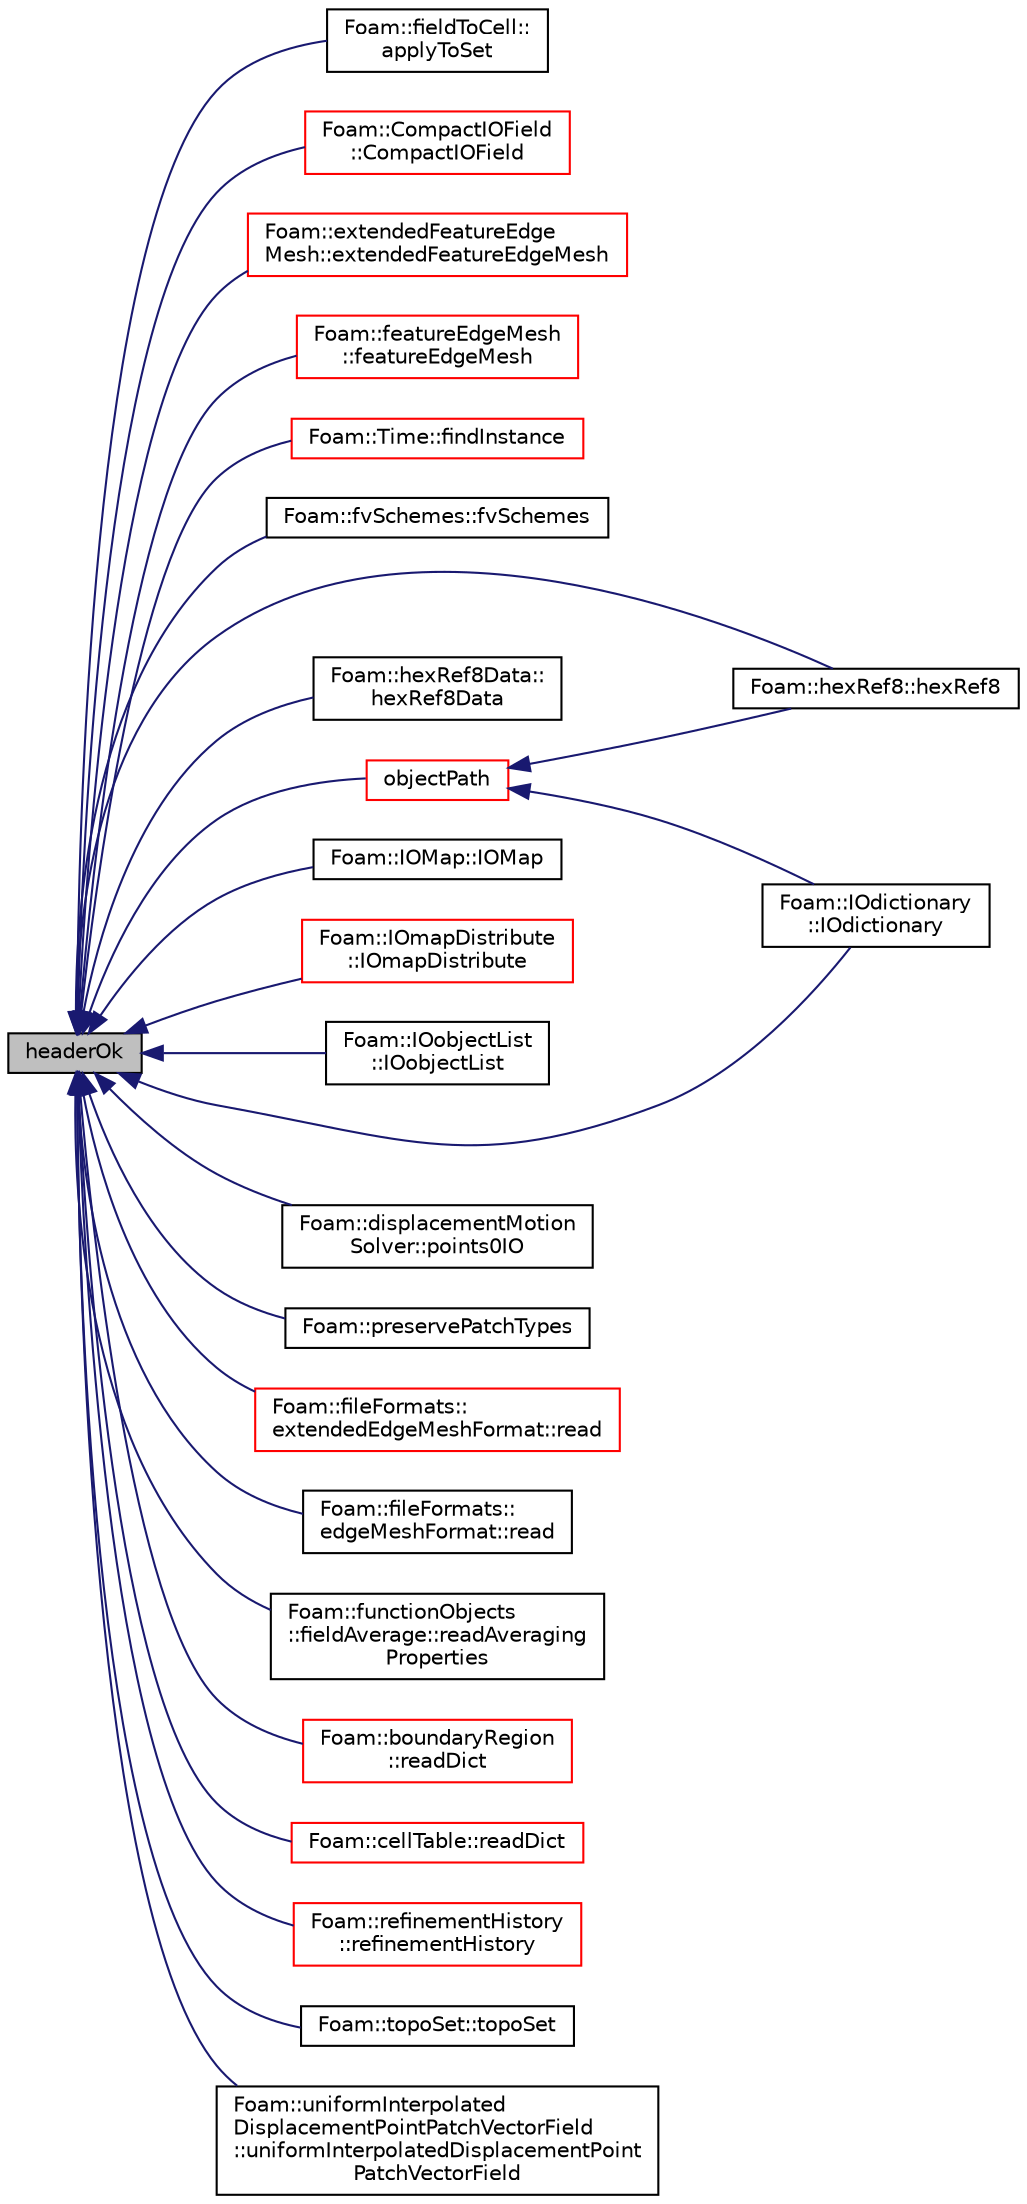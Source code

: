 digraph "headerOk"
{
  bgcolor="transparent";
  edge [fontname="Helvetica",fontsize="10",labelfontname="Helvetica",labelfontsize="10"];
  node [fontname="Helvetica",fontsize="10",shape=record];
  rankdir="LR";
  Node20428 [label="headerOk",height=0.2,width=0.4,color="black", fillcolor="grey75", style="filled", fontcolor="black"];
  Node20428 -> Node20429 [dir="back",color="midnightblue",fontsize="10",style="solid",fontname="Helvetica"];
  Node20429 [label="Foam::fieldToCell::\lapplyToSet",height=0.2,width=0.4,color="black",URL="$a26425.html#a2d6074569c50892cef0d0f02422c89d1"];
  Node20428 -> Node20430 [dir="back",color="midnightblue",fontsize="10",style="solid",fontname="Helvetica"];
  Node20430 [label="Foam::CompactIOField\l::CompactIOField",height=0.2,width=0.4,color="red",URL="$a27257.html#ac9b455708292068ed366a602554465c0",tooltip="Construct from IOobject. "];
  Node20428 -> Node20432 [dir="back",color="midnightblue",fontsize="10",style="solid",fontname="Helvetica"];
  Node20432 [label="Foam::extendedFeatureEdge\lMesh::extendedFeatureEdgeMesh",height=0.2,width=0.4,color="red",URL="$a22557.html#a6adc759f54c663e50dd82d3820540d57",tooltip="Construct (read) given an IOobject. "];
  Node20428 -> Node20434 [dir="back",color="midnightblue",fontsize="10",style="solid",fontname="Helvetica"];
  Node20434 [label="Foam::featureEdgeMesh\l::featureEdgeMesh",height=0.2,width=0.4,color="red",URL="$a22561.html#a7a53d15d141d0e33f9a731001cef160d",tooltip="Construct (read) given an IOobject. "];
  Node20428 -> Node20436 [dir="back",color="midnightblue",fontsize="10",style="solid",fontname="Helvetica"];
  Node20436 [label="Foam::Time::findInstance",height=0.2,width=0.4,color="red",URL="$a27457.html#a530f80a2f33f5a76760c1ddf62624692",tooltip="Return the location of \"dir\" containing the file \"name\". "];
  Node20428 -> Node20438 [dir="back",color="midnightblue",fontsize="10",style="solid",fontname="Helvetica"];
  Node20438 [label="Foam::fvSchemes::fvSchemes",height=0.2,width=0.4,color="black",URL="$a23345.html#ac2b2b1dada02424dea33da1c7fc8eac0",tooltip="Construct for objectRegistry. "];
  Node20428 -> Node20439 [dir="back",color="midnightblue",fontsize="10",style="solid",fontname="Helvetica"];
  Node20439 [label="Foam::hexRef8::hexRef8",height=0.2,width=0.4,color="black",URL="$a22413.html#a38c122950a32c54a78c49acb2637ac88",tooltip="Construct from mesh, read_if_present refinement data. "];
  Node20428 -> Node20440 [dir="back",color="midnightblue",fontsize="10",style="solid",fontname="Helvetica"];
  Node20440 [label="Foam::hexRef8Data::\lhexRef8Data",height=0.2,width=0.4,color="black",URL="$a22417.html#ac32b5bcea1e318dd9670b60fc8ae976b",tooltip="Construct read. Has special provision for only some processors. "];
  Node20428 -> Node20441 [dir="back",color="midnightblue",fontsize="10",style="solid",fontname="Helvetica"];
  Node20441 [label="Foam::IOdictionary\l::IOdictionary",height=0.2,width=0.4,color="black",URL="$a27265.html#a668d1ac4fd646613b3a8063bd830a724",tooltip="Construct given an IOobject. "];
  Node20428 -> Node20442 [dir="back",color="midnightblue",fontsize="10",style="solid",fontname="Helvetica"];
  Node20442 [label="Foam::IOMap::IOMap",height=0.2,width=0.4,color="black",URL="$a27277.html#aaaa1e58f434ce991d31b01f241208125",tooltip="Construct from IOobject. "];
  Node20428 -> Node20443 [dir="back",color="midnightblue",fontsize="10",style="solid",fontname="Helvetica"];
  Node20443 [label="Foam::IOmapDistribute\l::IOmapDistribute",height=0.2,width=0.4,color="red",URL="$a28509.html#a99b889be4f9055fe99205ab9f40c70e9",tooltip="Construct given an IOobject. "];
  Node20428 -> Node20445 [dir="back",color="midnightblue",fontsize="10",style="solid",fontname="Helvetica"];
  Node20445 [label="Foam::IOobjectList\l::IOobjectList",height=0.2,width=0.4,color="black",URL="$a27253.html#a9e5e36f54eecc37a77220eed1239524b",tooltip="Construct from objectRegistry and instance path. "];
  Node20428 -> Node20446 [dir="back",color="midnightblue",fontsize="10",style="solid",fontname="Helvetica"];
  Node20446 [label="objectPath",height=0.2,width=0.4,color="red",URL="$a27249.html#a3a7ece5c1251c6be1f7812d4dba5fb7a",tooltip="Return complete path + object name. "];
  Node20446 -> Node20439 [dir="back",color="midnightblue",fontsize="10",style="solid",fontname="Helvetica"];
  Node20446 -> Node20441 [dir="back",color="midnightblue",fontsize="10",style="solid",fontname="Helvetica"];
  Node20428 -> Node20455 [dir="back",color="midnightblue",fontsize="10",style="solid",fontname="Helvetica"];
  Node20455 [label="Foam::displacementMotion\lSolver::points0IO",height=0.2,width=0.4,color="black",URL="$a22321.html#a0343a9934e9ea5d631ae483364288a25",tooltip="Return IO object for points0. "];
  Node20428 -> Node20773 [dir="back",color="midnightblue",fontsize="10",style="solid",fontname="Helvetica"];
  Node20773 [label="Foam::preservePatchTypes",height=0.2,width=0.4,color="black",URL="$a21851.html#aa5ba4f565a185dfa03afee2986b82183",tooltip="Preserve patch types. "];
  Node20428 -> Node20774 [dir="back",color="midnightblue",fontsize="10",style="solid",fontname="Helvetica"];
  Node20774 [label="Foam::fileFormats::\lextendedEdgeMeshFormat::read",height=0.2,width=0.4,color="red",URL="$a22553.html#a464ebd67acbdff0014d4dae69e3ec4be",tooltip="Read from file. "];
  Node20428 -> Node20777 [dir="back",color="midnightblue",fontsize="10",style="solid",fontname="Helvetica"];
  Node20777 [label="Foam::fileFormats::\ledgeMeshFormat::read",height=0.2,width=0.4,color="black",URL="$a22521.html#a464ebd67acbdff0014d4dae69e3ec4be",tooltip="Read from file. "];
  Node20428 -> Node20778 [dir="back",color="midnightblue",fontsize="10",style="solid",fontname="Helvetica"];
  Node20778 [label="Foam::functionObjects\l::fieldAverage::readAveraging\lProperties",height=0.2,width=0.4,color="black",URL="$a24157.html#acdc49190984d3223cc808b5a80986fac",tooltip="Read averaging properties - steps and time. "];
  Node20428 -> Node20742 [dir="back",color="midnightblue",fontsize="10",style="solid",fontname="Helvetica"];
  Node20742 [label="Foam::boundaryRegion\l::readDict",height=0.2,width=0.4,color="red",URL="$a22077.html#ac54ace7467d79653dee278077fb187b6",tooltip="Read constant/boundaryRegion. "];
  Node20428 -> Node20749 [dir="back",color="midnightblue",fontsize="10",style="solid",fontname="Helvetica"];
  Node20749 [label="Foam::cellTable::readDict",height=0.2,width=0.4,color="red",URL="$a22081.html#a57e56444a03a71b0673d869fbbf5bcc7",tooltip="Read constant/cellTable. "];
  Node20428 -> Node20720 [dir="back",color="midnightblue",fontsize="10",style="solid",fontname="Helvetica"];
  Node20720 [label="Foam::refinementHistory\l::refinementHistory",height=0.2,width=0.4,color="red",URL="$a22421.html#abdde36146e178ec3c82147ab8e08b54f",tooltip="Construct (read) given an IOobject. If global number of visible. "];
  Node20428 -> Node20735 [dir="back",color="midnightblue",fontsize="10",style="solid",fontname="Helvetica"];
  Node20735 [label="Foam::topoSet::topoSet",height=0.2,width=0.4,color="black",URL="$a26597.html#a7f2725dedd181d160c28699ed51ac090",tooltip="Construct from IOobject as explicitly passed type. "];
  Node20428 -> Node20779 [dir="back",color="midnightblue",fontsize="10",style="solid",fontname="Helvetica"];
  Node20779 [label="Foam::uniformInterpolated\lDisplacementPointPatchVectorField\l::uniformInterpolatedDisplacementPoint\lPatchVectorField",height=0.2,width=0.4,color="black",URL="$a24545.html#a357a1bb9b7d4efe3512c84fa6f1afd46",tooltip="Construct from patch, internal field and dictionary. "];
}
